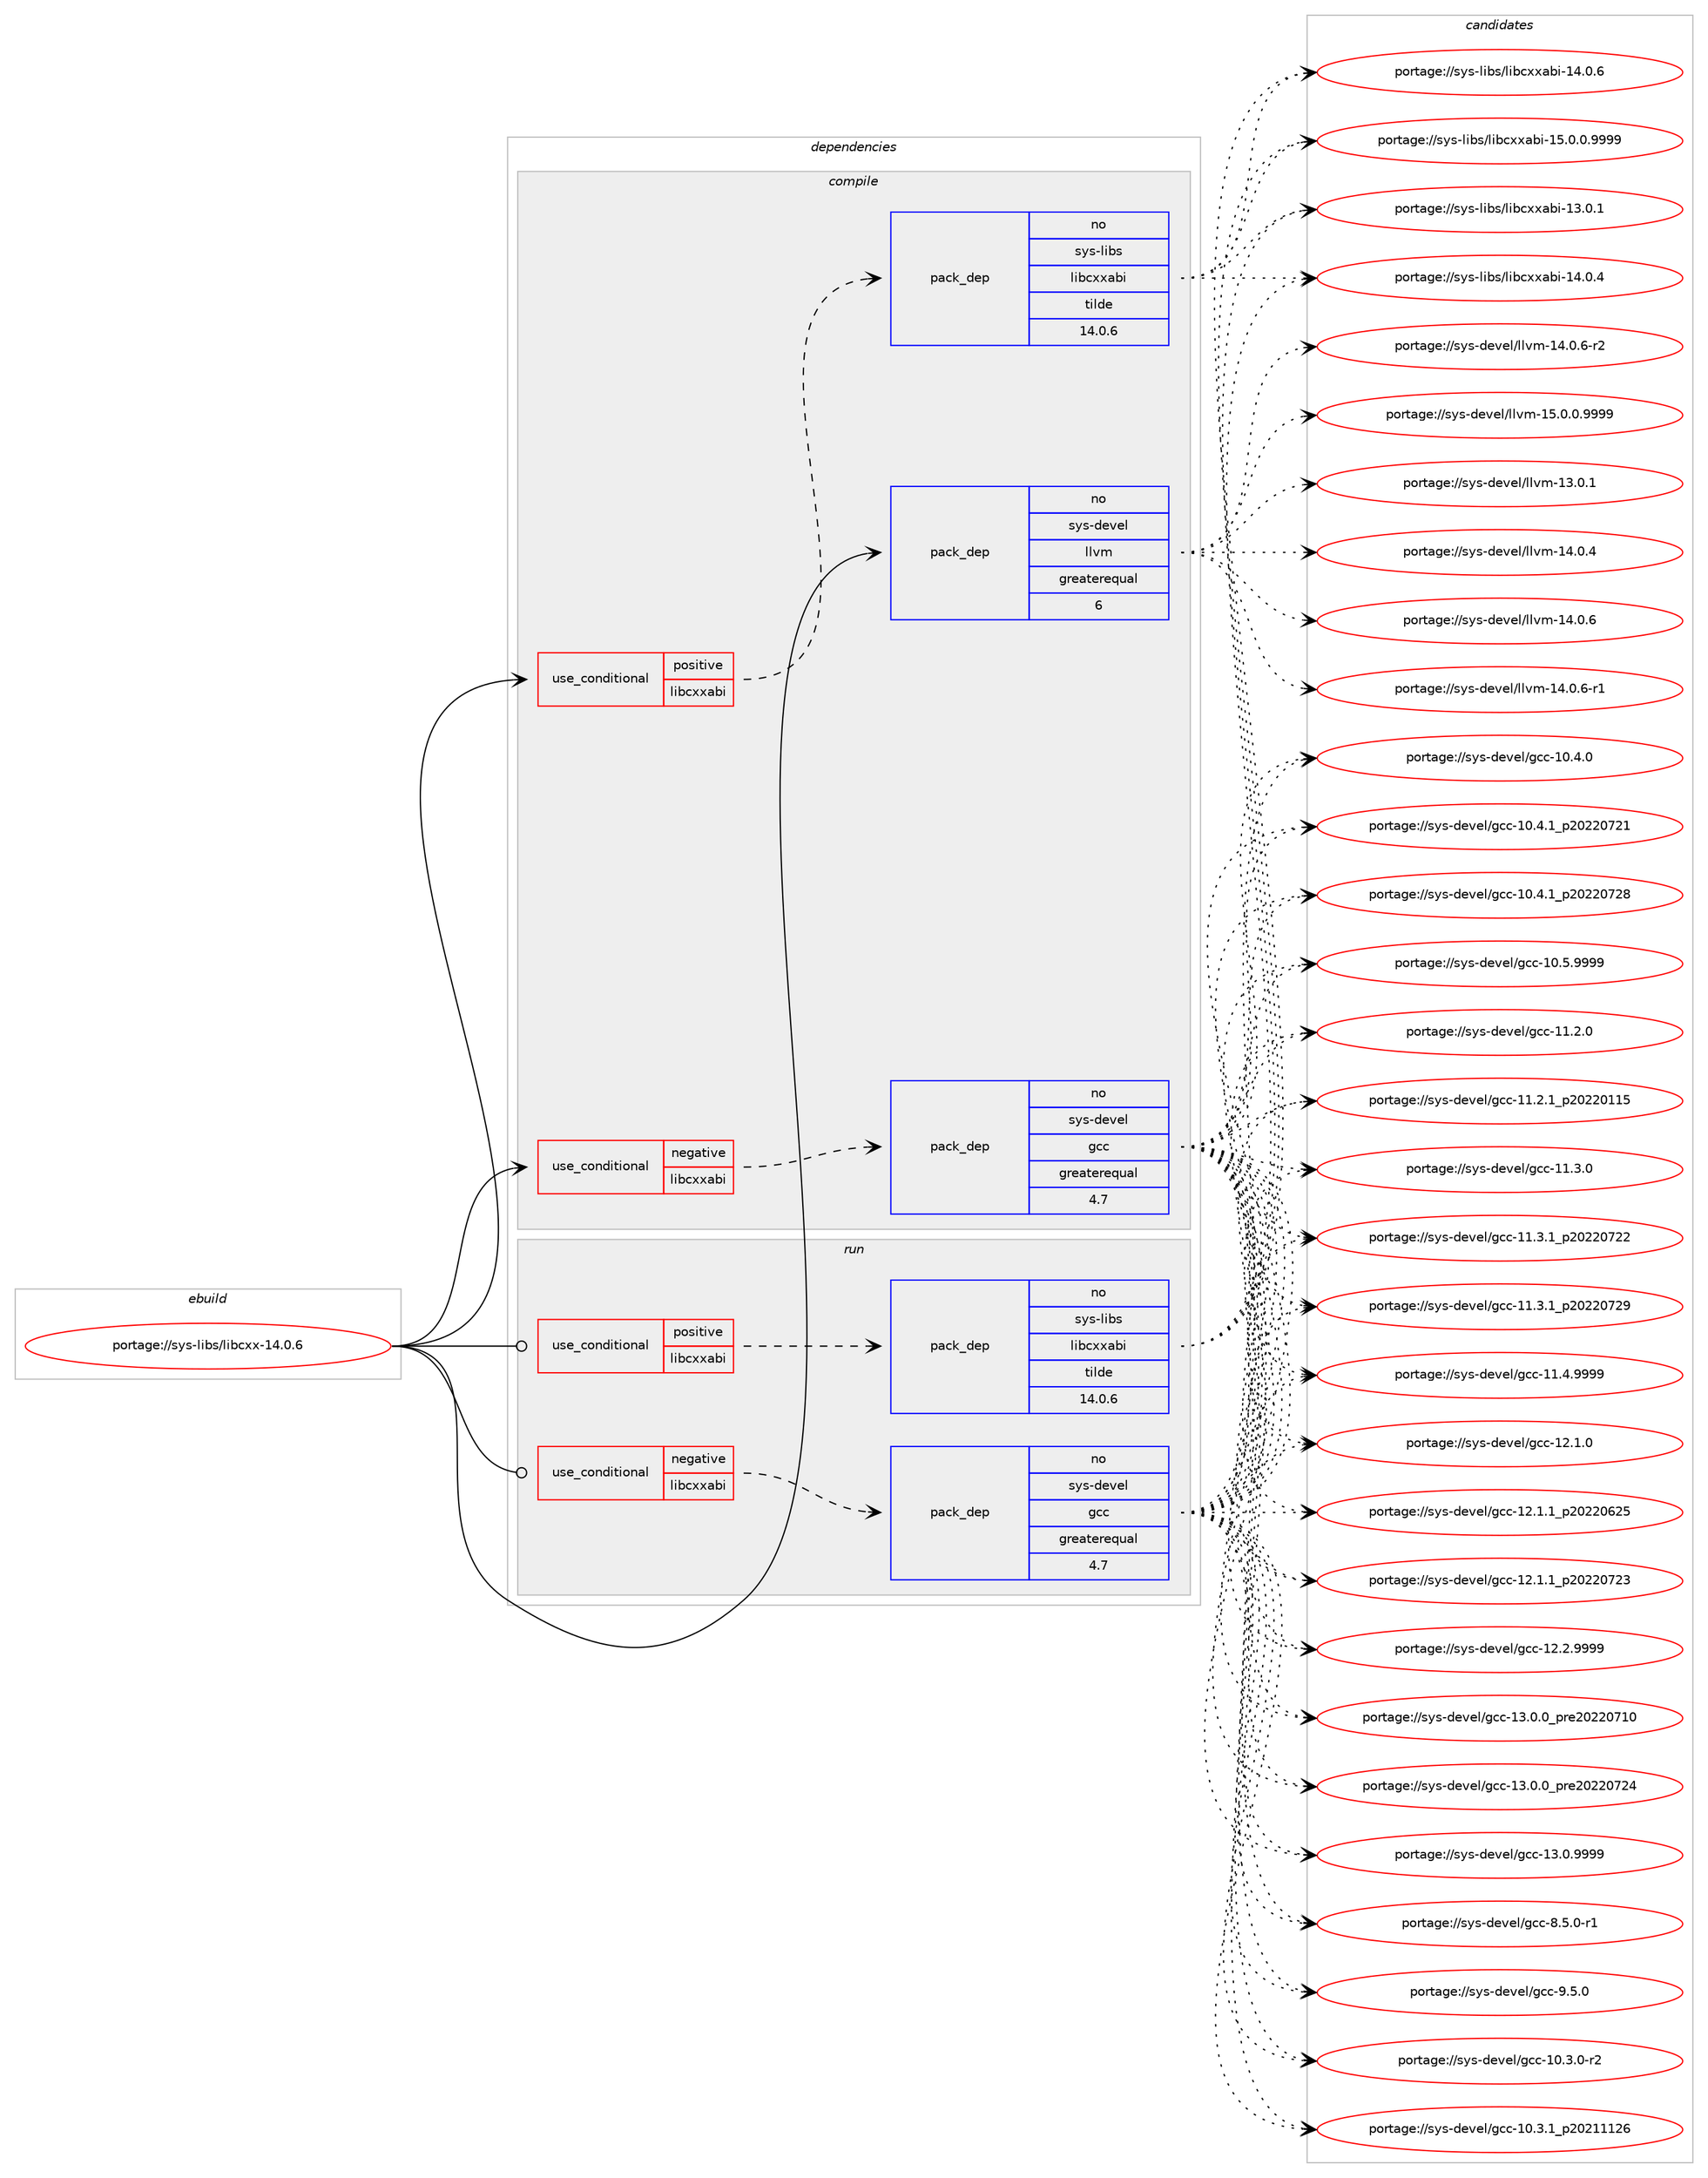 digraph prolog {

# *************
# Graph options
# *************

newrank=true;
concentrate=true;
compound=true;
graph [rankdir=LR,fontname=Helvetica,fontsize=10,ranksep=1.5];#, ranksep=2.5, nodesep=0.2];
edge  [arrowhead=vee];
node  [fontname=Helvetica,fontsize=10];

# **********
# The ebuild
# **********

subgraph cluster_leftcol {
color=gray;
rank=same;
label=<<i>ebuild</i>>;
id [label="portage://sys-libs/libcxx-14.0.6", color=red, width=4, href="../sys-libs/libcxx-14.0.6.svg"];
}

# ****************
# The dependencies
# ****************

subgraph cluster_midcol {
color=gray;
label=<<i>dependencies</i>>;
subgraph cluster_compile {
fillcolor="#eeeeee";
style=filled;
label=<<i>compile</i>>;
subgraph cond295 {
dependency517 [label=<<TABLE BORDER="0" CELLBORDER="1" CELLSPACING="0" CELLPADDING="4"><TR><TD ROWSPAN="3" CELLPADDING="10">use_conditional</TD></TR><TR><TD>negative</TD></TR><TR><TD>libcxxabi</TD></TR></TABLE>>, shape=none, color=red];
subgraph pack214 {
dependency518 [label=<<TABLE BORDER="0" CELLBORDER="1" CELLSPACING="0" CELLPADDING="4" WIDTH="220"><TR><TD ROWSPAN="6" CELLPADDING="30">pack_dep</TD></TR><TR><TD WIDTH="110">no</TD></TR><TR><TD>sys-devel</TD></TR><TR><TD>gcc</TD></TR><TR><TD>greaterequal</TD></TR><TR><TD>4.7</TD></TR></TABLE>>, shape=none, color=blue];
}
dependency517:e -> dependency518:w [weight=20,style="dashed",arrowhead="vee"];
}
id:e -> dependency517:w [weight=20,style="solid",arrowhead="vee"];
subgraph cond296 {
dependency519 [label=<<TABLE BORDER="0" CELLBORDER="1" CELLSPACING="0" CELLPADDING="4"><TR><TD ROWSPAN="3" CELLPADDING="10">use_conditional</TD></TR><TR><TD>positive</TD></TR><TR><TD>libcxxabi</TD></TR></TABLE>>, shape=none, color=red];
subgraph pack215 {
dependency520 [label=<<TABLE BORDER="0" CELLBORDER="1" CELLSPACING="0" CELLPADDING="4" WIDTH="220"><TR><TD ROWSPAN="6" CELLPADDING="30">pack_dep</TD></TR><TR><TD WIDTH="110">no</TD></TR><TR><TD>sys-libs</TD></TR><TR><TD>libcxxabi</TD></TR><TR><TD>tilde</TD></TR><TR><TD>14.0.6</TD></TR></TABLE>>, shape=none, color=blue];
}
dependency519:e -> dependency520:w [weight=20,style="dashed",arrowhead="vee"];
}
id:e -> dependency519:w [weight=20,style="solid",arrowhead="vee"];
subgraph pack216 {
dependency521 [label=<<TABLE BORDER="0" CELLBORDER="1" CELLSPACING="0" CELLPADDING="4" WIDTH="220"><TR><TD ROWSPAN="6" CELLPADDING="30">pack_dep</TD></TR><TR><TD WIDTH="110">no</TD></TR><TR><TD>sys-devel</TD></TR><TR><TD>llvm</TD></TR><TR><TD>greaterequal</TD></TR><TR><TD>6</TD></TR></TABLE>>, shape=none, color=blue];
}
id:e -> dependency521:w [weight=20,style="solid",arrowhead="vee"];
# *** BEGIN UNKNOWN DEPENDENCY TYPE (TODO) ***
# id -> package_dependency(portage://sys-libs/libcxx-14.0.6,install,strong,sys-devel,llvm,none,[,,],[slot(0)],[])
# *** END UNKNOWN DEPENDENCY TYPE (TODO) ***

}
subgraph cluster_compileandrun {
fillcolor="#eeeeee";
style=filled;
label=<<i>compile and run</i>>;
}
subgraph cluster_run {
fillcolor="#eeeeee";
style=filled;
label=<<i>run</i>>;
subgraph cond297 {
dependency522 [label=<<TABLE BORDER="0" CELLBORDER="1" CELLSPACING="0" CELLPADDING="4"><TR><TD ROWSPAN="3" CELLPADDING="10">use_conditional</TD></TR><TR><TD>negative</TD></TR><TR><TD>libcxxabi</TD></TR></TABLE>>, shape=none, color=red];
subgraph pack217 {
dependency523 [label=<<TABLE BORDER="0" CELLBORDER="1" CELLSPACING="0" CELLPADDING="4" WIDTH="220"><TR><TD ROWSPAN="6" CELLPADDING="30">pack_dep</TD></TR><TR><TD WIDTH="110">no</TD></TR><TR><TD>sys-devel</TD></TR><TR><TD>gcc</TD></TR><TR><TD>greaterequal</TD></TR><TR><TD>4.7</TD></TR></TABLE>>, shape=none, color=blue];
}
dependency522:e -> dependency523:w [weight=20,style="dashed",arrowhead="vee"];
}
id:e -> dependency522:w [weight=20,style="solid",arrowhead="odot"];
subgraph cond298 {
dependency524 [label=<<TABLE BORDER="0" CELLBORDER="1" CELLSPACING="0" CELLPADDING="4"><TR><TD ROWSPAN="3" CELLPADDING="10">use_conditional</TD></TR><TR><TD>positive</TD></TR><TR><TD>libcxxabi</TD></TR></TABLE>>, shape=none, color=red];
subgraph pack218 {
dependency525 [label=<<TABLE BORDER="0" CELLBORDER="1" CELLSPACING="0" CELLPADDING="4" WIDTH="220"><TR><TD ROWSPAN="6" CELLPADDING="30">pack_dep</TD></TR><TR><TD WIDTH="110">no</TD></TR><TR><TD>sys-libs</TD></TR><TR><TD>libcxxabi</TD></TR><TR><TD>tilde</TD></TR><TR><TD>14.0.6</TD></TR></TABLE>>, shape=none, color=blue];
}
dependency524:e -> dependency525:w [weight=20,style="dashed",arrowhead="vee"];
}
id:e -> dependency524:w [weight=20,style="solid",arrowhead="odot"];
}
}

# **************
# The candidates
# **************

subgraph cluster_choices {
rank=same;
color=gray;
label=<<i>candidates</i>>;

subgraph choice214 {
color=black;
nodesep=1;
choice11512111545100101118101108471039999454948465146484511450 [label="portage://sys-devel/gcc-10.3.0-r2", color=red, width=4,href="../sys-devel/gcc-10.3.0-r2.svg"];
choice1151211154510010111810110847103999945494846514649951125048504949495054 [label="portage://sys-devel/gcc-10.3.1_p20211126", color=red, width=4,href="../sys-devel/gcc-10.3.1_p20211126.svg"];
choice1151211154510010111810110847103999945494846524648 [label="portage://sys-devel/gcc-10.4.0", color=red, width=4,href="../sys-devel/gcc-10.4.0.svg"];
choice1151211154510010111810110847103999945494846524649951125048505048555049 [label="portage://sys-devel/gcc-10.4.1_p20220721", color=red, width=4,href="../sys-devel/gcc-10.4.1_p20220721.svg"];
choice1151211154510010111810110847103999945494846524649951125048505048555056 [label="portage://sys-devel/gcc-10.4.1_p20220728", color=red, width=4,href="../sys-devel/gcc-10.4.1_p20220728.svg"];
choice1151211154510010111810110847103999945494846534657575757 [label="portage://sys-devel/gcc-10.5.9999", color=red, width=4,href="../sys-devel/gcc-10.5.9999.svg"];
choice1151211154510010111810110847103999945494946504648 [label="portage://sys-devel/gcc-11.2.0", color=red, width=4,href="../sys-devel/gcc-11.2.0.svg"];
choice1151211154510010111810110847103999945494946504649951125048505048494953 [label="portage://sys-devel/gcc-11.2.1_p20220115", color=red, width=4,href="../sys-devel/gcc-11.2.1_p20220115.svg"];
choice1151211154510010111810110847103999945494946514648 [label="portage://sys-devel/gcc-11.3.0", color=red, width=4,href="../sys-devel/gcc-11.3.0.svg"];
choice1151211154510010111810110847103999945494946514649951125048505048555050 [label="portage://sys-devel/gcc-11.3.1_p20220722", color=red, width=4,href="../sys-devel/gcc-11.3.1_p20220722.svg"];
choice1151211154510010111810110847103999945494946514649951125048505048555057 [label="portage://sys-devel/gcc-11.3.1_p20220729", color=red, width=4,href="../sys-devel/gcc-11.3.1_p20220729.svg"];
choice1151211154510010111810110847103999945494946524657575757 [label="portage://sys-devel/gcc-11.4.9999", color=red, width=4,href="../sys-devel/gcc-11.4.9999.svg"];
choice1151211154510010111810110847103999945495046494648 [label="portage://sys-devel/gcc-12.1.0", color=red, width=4,href="../sys-devel/gcc-12.1.0.svg"];
choice1151211154510010111810110847103999945495046494649951125048505048545053 [label="portage://sys-devel/gcc-12.1.1_p20220625", color=red, width=4,href="../sys-devel/gcc-12.1.1_p20220625.svg"];
choice1151211154510010111810110847103999945495046494649951125048505048555051 [label="portage://sys-devel/gcc-12.1.1_p20220723", color=red, width=4,href="../sys-devel/gcc-12.1.1_p20220723.svg"];
choice1151211154510010111810110847103999945495046504657575757 [label="portage://sys-devel/gcc-12.2.9999", color=red, width=4,href="../sys-devel/gcc-12.2.9999.svg"];
choice1151211154510010111810110847103999945495146484648951121141015048505048554948 [label="portage://sys-devel/gcc-13.0.0_pre20220710", color=red, width=4,href="../sys-devel/gcc-13.0.0_pre20220710.svg"];
choice1151211154510010111810110847103999945495146484648951121141015048505048555052 [label="portage://sys-devel/gcc-13.0.0_pre20220724", color=red, width=4,href="../sys-devel/gcc-13.0.0_pre20220724.svg"];
choice1151211154510010111810110847103999945495146484657575757 [label="portage://sys-devel/gcc-13.0.9999", color=red, width=4,href="../sys-devel/gcc-13.0.9999.svg"];
choice115121115451001011181011084710399994556465346484511449 [label="portage://sys-devel/gcc-8.5.0-r1", color=red, width=4,href="../sys-devel/gcc-8.5.0-r1.svg"];
choice11512111545100101118101108471039999455746534648 [label="portage://sys-devel/gcc-9.5.0", color=red, width=4,href="../sys-devel/gcc-9.5.0.svg"];
dependency518:e -> choice11512111545100101118101108471039999454948465146484511450:w [style=dotted,weight="100"];
dependency518:e -> choice1151211154510010111810110847103999945494846514649951125048504949495054:w [style=dotted,weight="100"];
dependency518:e -> choice1151211154510010111810110847103999945494846524648:w [style=dotted,weight="100"];
dependency518:e -> choice1151211154510010111810110847103999945494846524649951125048505048555049:w [style=dotted,weight="100"];
dependency518:e -> choice1151211154510010111810110847103999945494846524649951125048505048555056:w [style=dotted,weight="100"];
dependency518:e -> choice1151211154510010111810110847103999945494846534657575757:w [style=dotted,weight="100"];
dependency518:e -> choice1151211154510010111810110847103999945494946504648:w [style=dotted,weight="100"];
dependency518:e -> choice1151211154510010111810110847103999945494946504649951125048505048494953:w [style=dotted,weight="100"];
dependency518:e -> choice1151211154510010111810110847103999945494946514648:w [style=dotted,weight="100"];
dependency518:e -> choice1151211154510010111810110847103999945494946514649951125048505048555050:w [style=dotted,weight="100"];
dependency518:e -> choice1151211154510010111810110847103999945494946514649951125048505048555057:w [style=dotted,weight="100"];
dependency518:e -> choice1151211154510010111810110847103999945494946524657575757:w [style=dotted,weight="100"];
dependency518:e -> choice1151211154510010111810110847103999945495046494648:w [style=dotted,weight="100"];
dependency518:e -> choice1151211154510010111810110847103999945495046494649951125048505048545053:w [style=dotted,weight="100"];
dependency518:e -> choice1151211154510010111810110847103999945495046494649951125048505048555051:w [style=dotted,weight="100"];
dependency518:e -> choice1151211154510010111810110847103999945495046504657575757:w [style=dotted,weight="100"];
dependency518:e -> choice1151211154510010111810110847103999945495146484648951121141015048505048554948:w [style=dotted,weight="100"];
dependency518:e -> choice1151211154510010111810110847103999945495146484648951121141015048505048555052:w [style=dotted,weight="100"];
dependency518:e -> choice1151211154510010111810110847103999945495146484657575757:w [style=dotted,weight="100"];
dependency518:e -> choice115121115451001011181011084710399994556465346484511449:w [style=dotted,weight="100"];
dependency518:e -> choice11512111545100101118101108471039999455746534648:w [style=dotted,weight="100"];
}
subgraph choice215 {
color=black;
nodesep=1;
choice1151211154510810598115471081059899120120979810545495146484649 [label="portage://sys-libs/libcxxabi-13.0.1", color=red, width=4,href="../sys-libs/libcxxabi-13.0.1.svg"];
choice1151211154510810598115471081059899120120979810545495246484652 [label="portage://sys-libs/libcxxabi-14.0.4", color=red, width=4,href="../sys-libs/libcxxabi-14.0.4.svg"];
choice1151211154510810598115471081059899120120979810545495246484654 [label="portage://sys-libs/libcxxabi-14.0.6", color=red, width=4,href="../sys-libs/libcxxabi-14.0.6.svg"];
choice11512111545108105981154710810598991201209798105454953464846484657575757 [label="portage://sys-libs/libcxxabi-15.0.0.9999", color=red, width=4,href="../sys-libs/libcxxabi-15.0.0.9999.svg"];
dependency520:e -> choice1151211154510810598115471081059899120120979810545495146484649:w [style=dotted,weight="100"];
dependency520:e -> choice1151211154510810598115471081059899120120979810545495246484652:w [style=dotted,weight="100"];
dependency520:e -> choice1151211154510810598115471081059899120120979810545495246484654:w [style=dotted,weight="100"];
dependency520:e -> choice11512111545108105981154710810598991201209798105454953464846484657575757:w [style=dotted,weight="100"];
}
subgraph choice216 {
color=black;
nodesep=1;
choice115121115451001011181011084710810811810945495146484649 [label="portage://sys-devel/llvm-13.0.1", color=red, width=4,href="../sys-devel/llvm-13.0.1.svg"];
choice115121115451001011181011084710810811810945495246484652 [label="portage://sys-devel/llvm-14.0.4", color=red, width=4,href="../sys-devel/llvm-14.0.4.svg"];
choice115121115451001011181011084710810811810945495246484654 [label="portage://sys-devel/llvm-14.0.6", color=red, width=4,href="../sys-devel/llvm-14.0.6.svg"];
choice1151211154510010111810110847108108118109454952464846544511449 [label="portage://sys-devel/llvm-14.0.6-r1", color=red, width=4,href="../sys-devel/llvm-14.0.6-r1.svg"];
choice1151211154510010111810110847108108118109454952464846544511450 [label="portage://sys-devel/llvm-14.0.6-r2", color=red, width=4,href="../sys-devel/llvm-14.0.6-r2.svg"];
choice1151211154510010111810110847108108118109454953464846484657575757 [label="portage://sys-devel/llvm-15.0.0.9999", color=red, width=4,href="../sys-devel/llvm-15.0.0.9999.svg"];
dependency521:e -> choice115121115451001011181011084710810811810945495146484649:w [style=dotted,weight="100"];
dependency521:e -> choice115121115451001011181011084710810811810945495246484652:w [style=dotted,weight="100"];
dependency521:e -> choice115121115451001011181011084710810811810945495246484654:w [style=dotted,weight="100"];
dependency521:e -> choice1151211154510010111810110847108108118109454952464846544511449:w [style=dotted,weight="100"];
dependency521:e -> choice1151211154510010111810110847108108118109454952464846544511450:w [style=dotted,weight="100"];
dependency521:e -> choice1151211154510010111810110847108108118109454953464846484657575757:w [style=dotted,weight="100"];
}
subgraph choice217 {
color=black;
nodesep=1;
choice11512111545100101118101108471039999454948465146484511450 [label="portage://sys-devel/gcc-10.3.0-r2", color=red, width=4,href="../sys-devel/gcc-10.3.0-r2.svg"];
choice1151211154510010111810110847103999945494846514649951125048504949495054 [label="portage://sys-devel/gcc-10.3.1_p20211126", color=red, width=4,href="../sys-devel/gcc-10.3.1_p20211126.svg"];
choice1151211154510010111810110847103999945494846524648 [label="portage://sys-devel/gcc-10.4.0", color=red, width=4,href="../sys-devel/gcc-10.4.0.svg"];
choice1151211154510010111810110847103999945494846524649951125048505048555049 [label="portage://sys-devel/gcc-10.4.1_p20220721", color=red, width=4,href="../sys-devel/gcc-10.4.1_p20220721.svg"];
choice1151211154510010111810110847103999945494846524649951125048505048555056 [label="portage://sys-devel/gcc-10.4.1_p20220728", color=red, width=4,href="../sys-devel/gcc-10.4.1_p20220728.svg"];
choice1151211154510010111810110847103999945494846534657575757 [label="portage://sys-devel/gcc-10.5.9999", color=red, width=4,href="../sys-devel/gcc-10.5.9999.svg"];
choice1151211154510010111810110847103999945494946504648 [label="portage://sys-devel/gcc-11.2.0", color=red, width=4,href="../sys-devel/gcc-11.2.0.svg"];
choice1151211154510010111810110847103999945494946504649951125048505048494953 [label="portage://sys-devel/gcc-11.2.1_p20220115", color=red, width=4,href="../sys-devel/gcc-11.2.1_p20220115.svg"];
choice1151211154510010111810110847103999945494946514648 [label="portage://sys-devel/gcc-11.3.0", color=red, width=4,href="../sys-devel/gcc-11.3.0.svg"];
choice1151211154510010111810110847103999945494946514649951125048505048555050 [label="portage://sys-devel/gcc-11.3.1_p20220722", color=red, width=4,href="../sys-devel/gcc-11.3.1_p20220722.svg"];
choice1151211154510010111810110847103999945494946514649951125048505048555057 [label="portage://sys-devel/gcc-11.3.1_p20220729", color=red, width=4,href="../sys-devel/gcc-11.3.1_p20220729.svg"];
choice1151211154510010111810110847103999945494946524657575757 [label="portage://sys-devel/gcc-11.4.9999", color=red, width=4,href="../sys-devel/gcc-11.4.9999.svg"];
choice1151211154510010111810110847103999945495046494648 [label="portage://sys-devel/gcc-12.1.0", color=red, width=4,href="../sys-devel/gcc-12.1.0.svg"];
choice1151211154510010111810110847103999945495046494649951125048505048545053 [label="portage://sys-devel/gcc-12.1.1_p20220625", color=red, width=4,href="../sys-devel/gcc-12.1.1_p20220625.svg"];
choice1151211154510010111810110847103999945495046494649951125048505048555051 [label="portage://sys-devel/gcc-12.1.1_p20220723", color=red, width=4,href="../sys-devel/gcc-12.1.1_p20220723.svg"];
choice1151211154510010111810110847103999945495046504657575757 [label="portage://sys-devel/gcc-12.2.9999", color=red, width=4,href="../sys-devel/gcc-12.2.9999.svg"];
choice1151211154510010111810110847103999945495146484648951121141015048505048554948 [label="portage://sys-devel/gcc-13.0.0_pre20220710", color=red, width=4,href="../sys-devel/gcc-13.0.0_pre20220710.svg"];
choice1151211154510010111810110847103999945495146484648951121141015048505048555052 [label="portage://sys-devel/gcc-13.0.0_pre20220724", color=red, width=4,href="../sys-devel/gcc-13.0.0_pre20220724.svg"];
choice1151211154510010111810110847103999945495146484657575757 [label="portage://sys-devel/gcc-13.0.9999", color=red, width=4,href="../sys-devel/gcc-13.0.9999.svg"];
choice115121115451001011181011084710399994556465346484511449 [label="portage://sys-devel/gcc-8.5.0-r1", color=red, width=4,href="../sys-devel/gcc-8.5.0-r1.svg"];
choice11512111545100101118101108471039999455746534648 [label="portage://sys-devel/gcc-9.5.0", color=red, width=4,href="../sys-devel/gcc-9.5.0.svg"];
dependency523:e -> choice11512111545100101118101108471039999454948465146484511450:w [style=dotted,weight="100"];
dependency523:e -> choice1151211154510010111810110847103999945494846514649951125048504949495054:w [style=dotted,weight="100"];
dependency523:e -> choice1151211154510010111810110847103999945494846524648:w [style=dotted,weight="100"];
dependency523:e -> choice1151211154510010111810110847103999945494846524649951125048505048555049:w [style=dotted,weight="100"];
dependency523:e -> choice1151211154510010111810110847103999945494846524649951125048505048555056:w [style=dotted,weight="100"];
dependency523:e -> choice1151211154510010111810110847103999945494846534657575757:w [style=dotted,weight="100"];
dependency523:e -> choice1151211154510010111810110847103999945494946504648:w [style=dotted,weight="100"];
dependency523:e -> choice1151211154510010111810110847103999945494946504649951125048505048494953:w [style=dotted,weight="100"];
dependency523:e -> choice1151211154510010111810110847103999945494946514648:w [style=dotted,weight="100"];
dependency523:e -> choice1151211154510010111810110847103999945494946514649951125048505048555050:w [style=dotted,weight="100"];
dependency523:e -> choice1151211154510010111810110847103999945494946514649951125048505048555057:w [style=dotted,weight="100"];
dependency523:e -> choice1151211154510010111810110847103999945494946524657575757:w [style=dotted,weight="100"];
dependency523:e -> choice1151211154510010111810110847103999945495046494648:w [style=dotted,weight="100"];
dependency523:e -> choice1151211154510010111810110847103999945495046494649951125048505048545053:w [style=dotted,weight="100"];
dependency523:e -> choice1151211154510010111810110847103999945495046494649951125048505048555051:w [style=dotted,weight="100"];
dependency523:e -> choice1151211154510010111810110847103999945495046504657575757:w [style=dotted,weight="100"];
dependency523:e -> choice1151211154510010111810110847103999945495146484648951121141015048505048554948:w [style=dotted,weight="100"];
dependency523:e -> choice1151211154510010111810110847103999945495146484648951121141015048505048555052:w [style=dotted,weight="100"];
dependency523:e -> choice1151211154510010111810110847103999945495146484657575757:w [style=dotted,weight="100"];
dependency523:e -> choice115121115451001011181011084710399994556465346484511449:w [style=dotted,weight="100"];
dependency523:e -> choice11512111545100101118101108471039999455746534648:w [style=dotted,weight="100"];
}
subgraph choice218 {
color=black;
nodesep=1;
choice1151211154510810598115471081059899120120979810545495146484649 [label="portage://sys-libs/libcxxabi-13.0.1", color=red, width=4,href="../sys-libs/libcxxabi-13.0.1.svg"];
choice1151211154510810598115471081059899120120979810545495246484652 [label="portage://sys-libs/libcxxabi-14.0.4", color=red, width=4,href="../sys-libs/libcxxabi-14.0.4.svg"];
choice1151211154510810598115471081059899120120979810545495246484654 [label="portage://sys-libs/libcxxabi-14.0.6", color=red, width=4,href="../sys-libs/libcxxabi-14.0.6.svg"];
choice11512111545108105981154710810598991201209798105454953464846484657575757 [label="portage://sys-libs/libcxxabi-15.0.0.9999", color=red, width=4,href="../sys-libs/libcxxabi-15.0.0.9999.svg"];
dependency525:e -> choice1151211154510810598115471081059899120120979810545495146484649:w [style=dotted,weight="100"];
dependency525:e -> choice1151211154510810598115471081059899120120979810545495246484652:w [style=dotted,weight="100"];
dependency525:e -> choice1151211154510810598115471081059899120120979810545495246484654:w [style=dotted,weight="100"];
dependency525:e -> choice11512111545108105981154710810598991201209798105454953464846484657575757:w [style=dotted,weight="100"];
}
}

}
